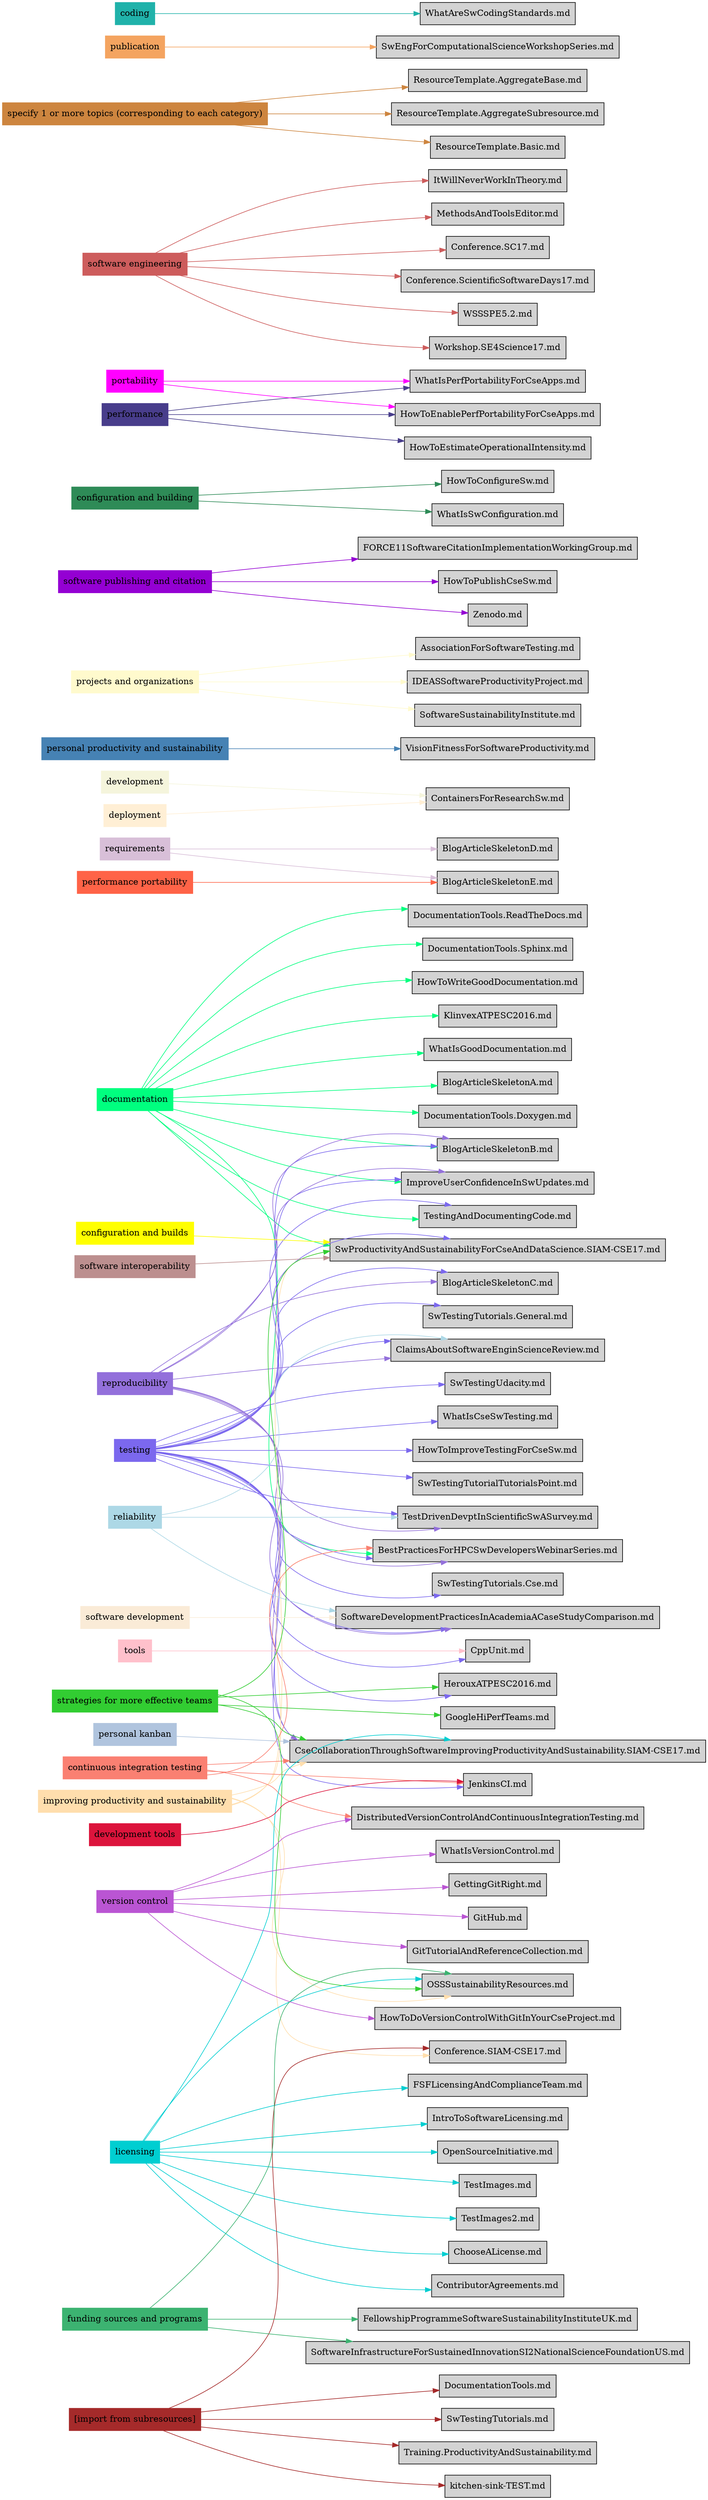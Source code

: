 digraph bettersoftware {
            rankdir = LR;
            ratio = fill;
            node [style=filled];
            node [shape = box];
"documentation" [color="springgreen"];
"documentation" ->  "BlogArticleSkeletonA.md" [color="springgreen"];
"testing" [color="mediumslateblue"];
"testing" ->  "BlogArticleSkeletonB.md" [color="mediumslateblue"];
"reproducibility" [color="mediumpurple"];
"reproducibility" ->  "BlogArticleSkeletonB.md" [color="mediumpurple"];
"documentation" ->  "BlogArticleSkeletonB.md" [color="springgreen"];
"testing" ->  "BlogArticleSkeletonC.md" [color="mediumslateblue"];
"reproducibility" ->  "BlogArticleSkeletonC.md" [color="mediumpurple"];
"requirements" [color="thistle"];
"requirements" ->  "BlogArticleSkeletonD.md" [color="thistle"];
"requirements" ->  "BlogArticleSkeletonE.md" [color="thistle"];
"performance portability" [color="tomato"];
"performance portability" ->  "BlogArticleSkeletonE.md" [color="tomato"];
"testing" ->  "ImproveUserConfidenceInSwUpdates.md" [color="mediumslateblue"];
"reproducibility" ->  "ImproveUserConfidenceInSwUpdates.md" [color="mediumpurple"];
"documentation" ->  "ImproveUserConfidenceInSwUpdates.md" [color="springgreen"];
"development" [color="beige"];
"development" ->  "ContainersForResearchSw.md" [color="beige"];
"deployment" [color="papayawhip"];
"deployment" ->  "ContainersForResearchSw.md" [color="papayawhip"];
"personal productivity and sustainability" [color="steelblue"];
"personal productivity and sustainability" ->  "VisionFitnessForSoftwareProductivity.md" [color="steelblue"];
"projects and organizations" [color="lemonchiffon"];
"projects and organizations" ->  "AssociationForSoftwareTesting.md" [color="lemonchiffon"];
"improving productivity and sustainability" [color="navajowhite"];
"improving productivity and sustainability" ->  "BestPracticesForHPCSwDevelopersWebinarSeries.md" [color="navajowhite"];
"reproducibility" ->  "BestPracticesForHPCSwDevelopersWebinarSeries.md" [color="mediumpurple"];
"testing" ->  "BestPracticesForHPCSwDevelopersWebinarSeries.md" [color="mediumslateblue"];
"continuous integration testing" [color="salmon"];
"continuous integration testing" ->  "BestPracticesForHPCSwDevelopersWebinarSeries.md" [color="salmon"];
"documentation" ->  "BestPracticesForHPCSwDevelopersWebinarSeries.md" [color="springgreen"];
"licensing" [color="darkturquoise"];
"licensing" ->  "ChooseALicense.md" [color="darkturquoise"];
"testing" ->  "ClaimsAboutSoftwareEnginScienceReview.md" [color="mediumslateblue"];
"reliability" [color="lightblue"];
"reliability" ->  "ClaimsAboutSoftwareEnginScienceReview.md" [color="lightblue"];
"reproducibility" ->  "ClaimsAboutSoftwareEnginScienceReview.md" [color="mediumpurple"];
"licensing" ->  "ContributorAgreements.md" [color="darkturquoise"];
"testing" ->  "CppUnit.md" [color="mediumslateblue"];
"tools" [color="pink"];
"tools" ->  "CppUnit.md" [color="pink"];
"improving productivity and sustainability" ->  "CseCollaborationThroughSoftwareImprovingProductivityAndSustainability.SIAM-CSE17.md" [color="navajowhite"];
"reproducibility" ->  "CseCollaborationThroughSoftwareImprovingProductivityAndSustainability.SIAM-CSE17.md" [color="mediumpurple"];
"testing" ->  "CseCollaborationThroughSoftwareImprovingProductivityAndSustainability.SIAM-CSE17.md" [color="mediumslateblue"];
"continuous integration testing" ->  "CseCollaborationThroughSoftwareImprovingProductivityAndSustainability.SIAM-CSE17.md" [color="salmon"];
"licensing" ->  "CseCollaborationThroughSoftwareImprovingProductivityAndSustainability.SIAM-CSE17.md" [color="darkturquoise"];
"strategies for more effective teams" [color="limegreen"];
"strategies for more effective teams" ->  "CseCollaborationThroughSoftwareImprovingProductivityAndSustainability.SIAM-CSE17.md" [color="limegreen"];
"personal kanban" [color="lightsteelblue"];
"personal kanban" ->  "CseCollaborationThroughSoftwareImprovingProductivityAndSustainability.SIAM-CSE17.md" [color="lightsteelblue"];
"continuous integration testing" ->  "DistributedVersionControlAndContinuousIntegrationTesting.md" [color="salmon"];
"version control" [color="mediumorchid"];
"version control" ->  "DistributedVersionControlAndContinuousIntegrationTesting.md" [color="mediumorchid"];
"documentation" ->  "DocumentationTools.Doxygen.md" [color="springgreen"];
"documentation" ->  "DocumentationTools.ReadTheDocs.md" [color="springgreen"];
"documentation" ->  "DocumentationTools.Sphinx.md" [color="springgreen"];
"[import from subresources]" [color="brown"];
"[import from subresources]" ->  "DocumentationTools.md" [color="brown"];
"software publishing and citation" [color="darkviolet"];
"software publishing and citation" ->  "FORCE11SoftwareCitationImplementationWorkingGroup.md" [color="darkviolet"];
"licensing" ->  "FSFLicensingAndComplianceTeam.md" [color="darkturquoise"];
"funding sources and programs" [color="mediumseagreen"];
"funding sources and programs" ->  "FellowshipProgrammeSoftwareSustainabilityInstituteUK.md" [color="mediumseagreen"];
"version control" ->  "GettingGitRight.md" [color="mediumorchid"];
"version control" ->  "GitHub.md" [color="mediumorchid"];
"version control" ->  "GitTutorialAndReferenceCollection.md" [color="mediumorchid"];
"strategies for more effective teams" ->  "GoogleHiPerfTeams.md" [color="limegreen"];
"strategies for more effective teams" ->  "HerouxATPESC2016.md" [color="limegreen"];
"testing" ->  "HerouxATPESC2016.md" [color="mediumslateblue"];
"configuration and building" [color="seagreen"];
"configuration and building" ->  "HowToConfigureSw.md" [color="seagreen"];
"version control" ->  "HowToDoVersionControlWithGitInYourCseProject.md" [color="mediumorchid"];
"performance" [color="darkslateblue"];
"performance" ->  "HowToEnablePerfPortabilityForCseApps.md" [color="darkslateblue"];
"portability" [color="magenta"];
"portability" ->  "HowToEnablePerfPortabilityForCseApps.md" [color="magenta"];
"performance" ->  "HowToEstimateOperationalIntensity.md" [color="darkslateblue"];
"testing" ->  "HowToImproveTestingForCseSw.md" [color="mediumslateblue"];
"software publishing and citation" ->  "HowToPublishCseSw.md" [color="darkviolet"];
"documentation" ->  "HowToWriteGoodDocumentation.md" [color="springgreen"];
"projects and organizations" ->  "IDEASSoftwareProductivityProject.md" [color="lemonchiffon"];
"licensing" ->  "IntroToSoftwareLicensing.md" [color="darkturquoise"];
"software engineering" [color="indianred"];
"software engineering" ->  "ItWillNeverWorkInTheory.md" [color="indianred"];
"testing" ->  "JenkinsCI.md" [color="mediumslateblue"];
"continuous integration testing" ->  "JenkinsCI.md" [color="salmon"];
"development tools" [color="crimson"];
"development tools" ->  "JenkinsCI.md" [color="crimson"];
"documentation" ->  "KlinvexATPESC2016.md" [color="springgreen"];
"software engineering" ->  "MethodsAndToolsEditor.md" [color="indianred"];
"improving productivity and sustainability" ->  "OSSSustainabilityResources.md" [color="navajowhite"];
"licensing" ->  "OSSSustainabilityResources.md" [color="darkturquoise"];
"strategies for more effective teams" ->  "OSSSustainabilityResources.md" [color="limegreen"];
"funding sources and programs" ->  "OSSSustainabilityResources.md" [color="mediumseagreen"];
"licensing" ->  "OpenSourceInitiative.md" [color="darkturquoise"];
"specify 1 or more topics (corresponding to each category)" [color="peru"];
"specify 1 or more topics (corresponding to each category)" ->  "ResourceTemplate.AggregateBase.md" [color="peru"];
"specify 1 or more topics (corresponding to each category)" ->  "ResourceTemplate.AggregateSubresource.md" [color="peru"];
"specify 1 or more topics (corresponding to each category)" ->  "ResourceTemplate.Basic.md" [color="peru"];
"testing" ->  "SoftwareDevelopmentPracticesInAcademiaACaseStudyComparison.md" [color="mediumslateblue"];
"reliability" ->  "SoftwareDevelopmentPracticesInAcademiaACaseStudyComparison.md" [color="lightblue"];
"reproducibility" ->  "SoftwareDevelopmentPracticesInAcademiaACaseStudyComparison.md" [color="mediumpurple"];
"software development" [color="antiquewhite"];
"software development" ->  "SoftwareDevelopmentPracticesInAcademiaACaseStudyComparison.md" [color="antiquewhite"];
"funding sources and programs" ->  "SoftwareInfrastructureForSustainedInnovationSI2NationalScienceFoundationUS.md" [color="mediumseagreen"];
"projects and organizations" ->  "SoftwareSustainabilityInstitute.md" [color="lemonchiffon"];
"publication" [color="sandybrown"];
"publication" ->  "SwEngForComputationalScienceWorkshopSeries.md" [color="sandybrown"];
"improving productivity and sustainability" ->  "SwProductivityAndSustainabilityForCseAndDataScience.SIAM-CSE17.md" [color="navajowhite"];
"configuration and builds" [color="yellow"];
"configuration and builds" ->  "SwProductivityAndSustainabilityForCseAndDataScience.SIAM-CSE17.md" [color="yellow"];
"testing" ->  "SwProductivityAndSustainabilityForCseAndDataScience.SIAM-CSE17.md" [color="mediumslateblue"];
"documentation" ->  "SwProductivityAndSustainabilityForCseAndDataScience.SIAM-CSE17.md" [color="springgreen"];
"software interoperability" [color="rosybrown"];
"software interoperability" ->  "SwProductivityAndSustainabilityForCseAndDataScience.SIAM-CSE17.md" [color="rosybrown"];
"strategies for more effective teams" ->  "SwProductivityAndSustainabilityForCseAndDataScience.SIAM-CSE17.md" [color="limegreen"];
"testing" ->  "SwTestingTutorialTutorialsPoint.md" [color="mediumslateblue"];
"testing" ->  "SwTestingTutorials.Cse.md" [color="mediumslateblue"];
"testing" ->  "SwTestingTutorials.General.md" [color="mediumslateblue"];
"[import from subresources]" ->  "SwTestingTutorials.md" [color="brown"];
"testing" ->  "SwTestingUdacity.md" [color="mediumslateblue"];
"testing" ->  "TestDrivenDevptInScientificSwASurvey.md" [color="mediumslateblue"];
"reliability" ->  "TestDrivenDevptInScientificSwASurvey.md" [color="lightblue"];
"reproducibility" ->  "TestDrivenDevptInScientificSwASurvey.md" [color="mediumpurple"];
"licensing" ->  "TestImages.md" [color="darkturquoise"];
"licensing" ->  "TestImages2.md" [color="darkturquoise"];
"testing" ->  "TestingAndDocumentingCode.md" [color="mediumslateblue"];
"documentation" ->  "TestingAndDocumentingCode.md" [color="springgreen"];
"[import from subresources]" ->  "Training.ProductivityAndSustainability.md" [color="brown"];
"coding" [color="lightseagreen"];
"coding" ->  "WhatAreSwCodingStandards.md" [color="lightseagreen"];
"testing" ->  "WhatIsCseSwTesting.md" [color="mediumslateblue"];
"documentation" ->  "WhatIsGoodDocumentation.md" [color="springgreen"];
"performance" ->  "WhatIsPerfPortabilityForCseApps.md" [color="darkslateblue"];
"portability" ->  "WhatIsPerfPortabilityForCseApps.md" [color="magenta"];
"configuration and building" ->  "WhatIsSwConfiguration.md" [color="seagreen"];
"version control" ->  "WhatIsVersionControl.md" [color="mediumorchid"];
"software publishing and citation" ->  "Zenodo.md" [color="darkviolet"];
"[import from subresources]" ->  "kitchen-sink-TEST.md" [color="brown"];
"software engineering" ->  "Conference.SC17.md" [color="indianred"];
"improving productivity and sustainability" ->  "Conference.SIAM-CSE17.md" [color="navajowhite"];
"[import from subresources]" ->  "Conference.SIAM-CSE17.md" [color="brown"];
"software engineering" ->  "Conference.ScientificSoftwareDays17.md" [color="indianred"];
"software engineering" ->  "WSSSPE5.2.md" [color="indianred"];
"software engineering" ->  "Workshop.SE4Science17.md" [color="indianred"];
}